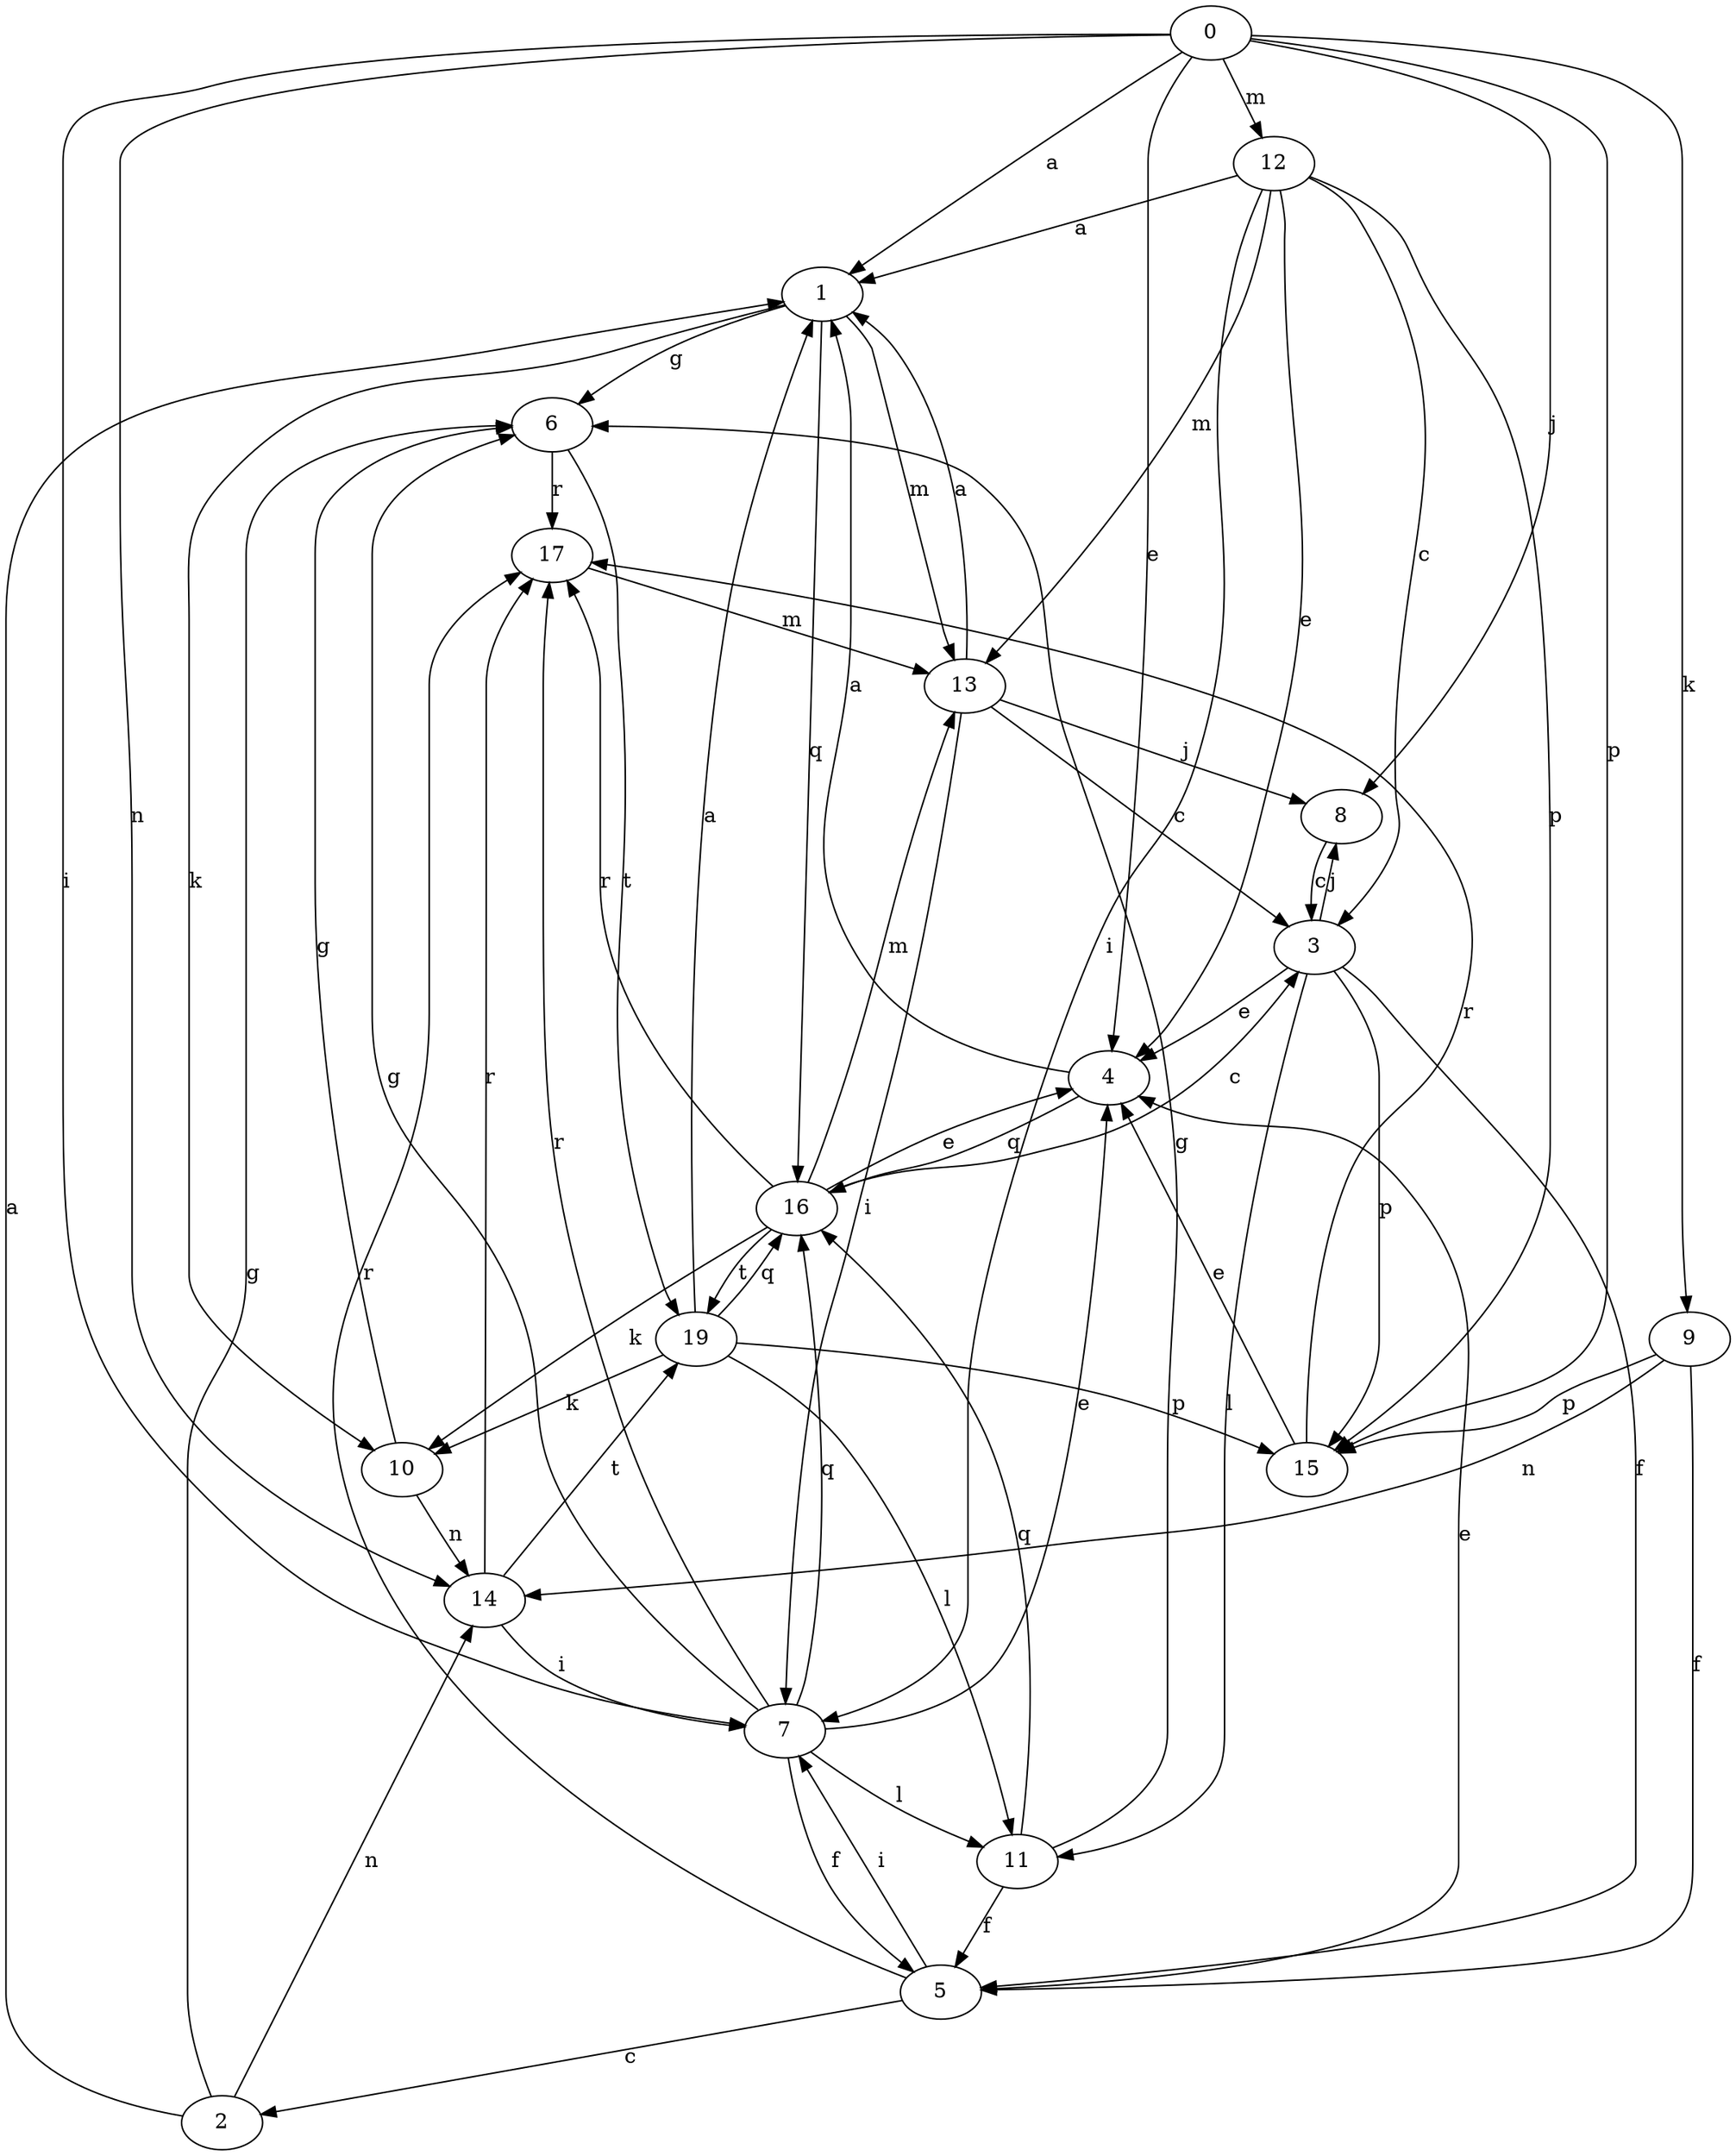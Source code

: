 strict digraph  {
0;
1;
2;
3;
4;
5;
6;
7;
8;
9;
10;
11;
12;
13;
14;
15;
16;
17;
19;
0 -> 1  [label=a];
0 -> 4  [label=e];
0 -> 7  [label=i];
0 -> 8  [label=j];
0 -> 9  [label=k];
0 -> 12  [label=m];
0 -> 14  [label=n];
0 -> 15  [label=p];
1 -> 6  [label=g];
1 -> 10  [label=k];
1 -> 13  [label=m];
1 -> 16  [label=q];
2 -> 1  [label=a];
2 -> 6  [label=g];
2 -> 14  [label=n];
3 -> 4  [label=e];
3 -> 5  [label=f];
3 -> 8  [label=j];
3 -> 11  [label=l];
3 -> 15  [label=p];
4 -> 1  [label=a];
4 -> 16  [label=q];
5 -> 2  [label=c];
5 -> 4  [label=e];
5 -> 7  [label=i];
5 -> 17  [label=r];
6 -> 17  [label=r];
6 -> 19  [label=t];
7 -> 4  [label=e];
7 -> 5  [label=f];
7 -> 6  [label=g];
7 -> 11  [label=l];
7 -> 16  [label=q];
7 -> 17  [label=r];
8 -> 3  [label=c];
9 -> 5  [label=f];
9 -> 14  [label=n];
9 -> 15  [label=p];
10 -> 6  [label=g];
10 -> 14  [label=n];
11 -> 5  [label=f];
11 -> 6  [label=g];
11 -> 16  [label=q];
12 -> 1  [label=a];
12 -> 3  [label=c];
12 -> 4  [label=e];
12 -> 7  [label=i];
12 -> 13  [label=m];
12 -> 15  [label=p];
13 -> 1  [label=a];
13 -> 3  [label=c];
13 -> 7  [label=i];
13 -> 8  [label=j];
14 -> 7  [label=i];
14 -> 17  [label=r];
14 -> 19  [label=t];
15 -> 4  [label=e];
15 -> 17  [label=r];
16 -> 3  [label=c];
16 -> 4  [label=e];
16 -> 10  [label=k];
16 -> 13  [label=m];
16 -> 17  [label=r];
16 -> 19  [label=t];
17 -> 13  [label=m];
19 -> 1  [label=a];
19 -> 10  [label=k];
19 -> 11  [label=l];
19 -> 15  [label=p];
19 -> 16  [label=q];
}
